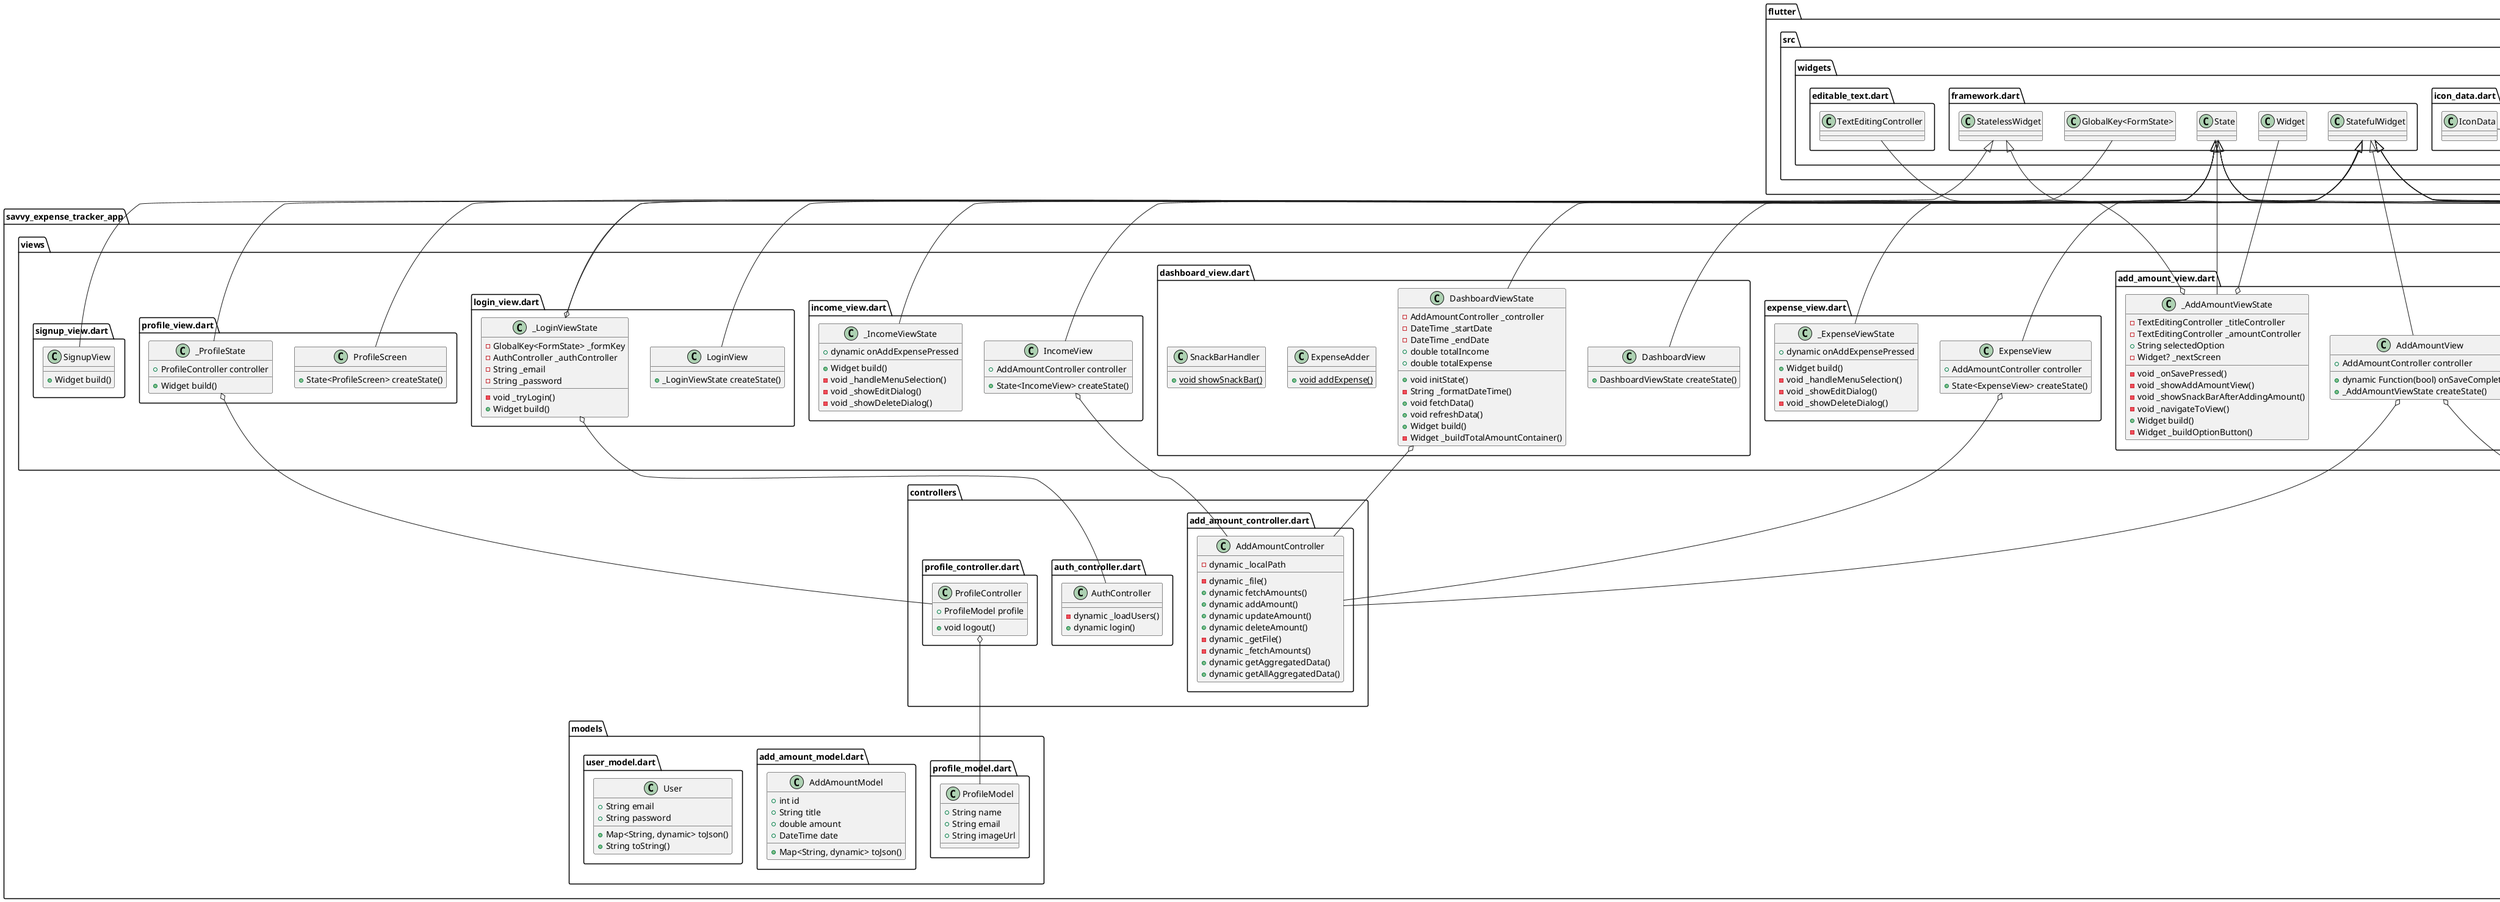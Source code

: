 @startuml
set namespaceSeparator ::

class "savvy_expense_tracker_app::controllers::add_amount_controller.dart::AddAmountController" {
  -dynamic _localPath
  -dynamic _file()
  +dynamic fetchAmounts()
  +dynamic addAmount()
  +dynamic updateAmount()
  +dynamic deleteAmount()
  -dynamic _getFile()
  -dynamic _fetchAmounts()
  +dynamic getAggregatedData()
  +dynamic getAllAggregatedData()
}

class "savvy_expense_tracker_app::controllers::auth_controller.dart::AuthController" {
  -dynamic _loadUsers()
  +dynamic login()
}

class "savvy_expense_tracker_app::controllers::profile_controller.dart::ProfileController" {
  +ProfileModel profile
  +void logout()
}

"savvy_expense_tracker_app::controllers::profile_controller.dart::ProfileController" o-- "savvy_expense_tracker_app::models::profile_model.dart::ProfileModel"

class "savvy_expense_tracker_app::main.dart::MyApp" {
  +State<MyApp> createState()
}

"flutter::src::widgets::framework.dart::StatefulWidget" <|-- "savvy_expense_tracker_app::main.dart::MyApp"

class "savvy_expense_tracker_app::main.dart::_MyAppState" {
  +Widget build()
}

"flutter::src::widgets::framework.dart::State" <|-- "savvy_expense_tracker_app::main.dart::_MyAppState"

class "savvy_expense_tracker_app::models::add_amount_model.dart::AddAmountModel" {
  +int id
  +String title
  +double amount
  +DateTime date
  +Map<String, dynamic> toJson()
}

class "savvy_expense_tracker_app::models::profile_model.dart::ProfileModel" {
  +String name
  +String email
  +String imageUrl
}

class "savvy_expense_tracker_app::models::user_model.dart::User" {
  +String email
  +String password
  +Map<String, dynamic> toJson()
  +String toString()
}

class "savvy_expense_tracker_app::views::add_amount_view.dart::AddAmountView" {
  +AddAmountController controller
  +dynamic Function(bool) onSaveComplete
  +_AddAmountViewState createState()
}

"savvy_expense_tracker_app::views::add_amount_view.dart::AddAmountView" o-- "savvy_expense_tracker_app::controllers::add_amount_controller.dart::AddAmountController"
"savvy_expense_tracker_app::views::add_amount_view.dart::AddAmountView" o-- "null::dynamic Function(bool)"
"flutter::src::widgets::framework.dart::StatefulWidget" <|-- "savvy_expense_tracker_app::views::add_amount_view.dart::AddAmountView"

class "savvy_expense_tracker_app::views::add_amount_view.dart::_AddAmountViewState" {
  -TextEditingController _titleController
  -TextEditingController _amountController
  +String selectedOption
  -Widget? _nextScreen
  -void _onSavePressed()
  -void _showAddAmountView()
  -void _showSnackBarAfterAddingAmount()
  -void _navigateToView()
  +Widget build()
  -Widget _buildOptionButton()
}

"savvy_expense_tracker_app::views::add_amount_view.dart::_AddAmountViewState" o-- "flutter::src::widgets::editable_text.dart::TextEditingController"
"savvy_expense_tracker_app::views::add_amount_view.dart::_AddAmountViewState" o-- "flutter::src::widgets::framework.dart::Widget"
"flutter::src::widgets::framework.dart::State" <|-- "savvy_expense_tracker_app::views::add_amount_view.dart::_AddAmountViewState"

class "savvy_expense_tracker_app::views::dashboard_view.dart::DashboardView" {
  +DashboardViewState createState()
}

"flutter::src::widgets::framework.dart::StatefulWidget" <|-- "savvy_expense_tracker_app::views::dashboard_view.dart::DashboardView"

class "savvy_expense_tracker_app::views::dashboard_view.dart::DashboardViewState" {
  -AddAmountController _controller
  -DateTime _startDate
  -DateTime _endDate
  +double totalIncome
  +double totalExpense
  +void initState()
  -String _formatDateTime()
  +void fetchData()
  +void refreshData()
  +Widget build()
  -Widget _buildTotalAmountContainer()
}

"savvy_expense_tracker_app::views::dashboard_view.dart::DashboardViewState" o-- "savvy_expense_tracker_app::controllers::add_amount_controller.dart::AddAmountController"
"flutter::src::widgets::framework.dart::State" <|-- "savvy_expense_tracker_app::views::dashboard_view.dart::DashboardViewState"

class "savvy_expense_tracker_app::views::dashboard_view.dart::ExpenseAdder" {
  {static} +void addExpense()
}

class "savvy_expense_tracker_app::views::dashboard_view.dart::SnackBarHandler" {
  {static} +void showSnackBar()
}

class "savvy_expense_tracker_app::views::edit_profile_view.dart::EditProfileScreen" {
  +_EditProfileScreenState createState()
}

"flutter::src::widgets::framework.dart::StatefulWidget" <|-- "savvy_expense_tracker_app::views::edit_profile_view.dart::EditProfileScreen"

class "savvy_expense_tracker_app::views::edit_profile_view.dart::_EditProfileScreenState" {
  +DateTime? selectedDate
  +String? selectedGender
  -File? _image
  +List<String> genderOptions
  -dynamic _getImageFromGallery()
  +Widget build()
}

"savvy_expense_tracker_app::views::edit_profile_view.dart::_EditProfileScreenState" o-- "dart::io::File"
"flutter::src::widgets::framework.dart::State" <|-- "savvy_expense_tracker_app::views::edit_profile_view.dart::_EditProfileScreenState"

class "savvy_expense_tracker_app::views::expense_view.dart::ExpenseView" {
  +AddAmountController controller
  +State<ExpenseView> createState()
}

"savvy_expense_tracker_app::views::expense_view.dart::ExpenseView" o-- "savvy_expense_tracker_app::controllers::add_amount_controller.dart::AddAmountController"
"flutter::src::widgets::framework.dart::StatefulWidget" <|-- "savvy_expense_tracker_app::views::expense_view.dart::ExpenseView"

class "savvy_expense_tracker_app::views::expense_view.dart::_ExpenseViewState" {
  +dynamic onAddExpensePressed
  +Widget build()
  -void _handleMenuSelection()
  -void _showEditDialog()
  -void _showDeleteDialog()
}

"flutter::src::widgets::framework.dart::State" <|-- "savvy_expense_tracker_app::views::expense_view.dart::_ExpenseViewState"

class "savvy_expense_tracker_app::views::income_view.dart::IncomeView" {
  +AddAmountController controller
  +State<IncomeView> createState()
}

"savvy_expense_tracker_app::views::income_view.dart::IncomeView" o-- "savvy_expense_tracker_app::controllers::add_amount_controller.dart::AddAmountController"
"flutter::src::widgets::framework.dart::StatefulWidget" <|-- "savvy_expense_tracker_app::views::income_view.dart::IncomeView"

class "savvy_expense_tracker_app::views::income_view.dart::_IncomeViewState" {
  +dynamic onAddExpensePressed
  +Widget build()
  -void _handleMenuSelection()
  -void _showEditDialog()
  -void _showDeleteDialog()
}

"flutter::src::widgets::framework.dart::State" <|-- "savvy_expense_tracker_app::views::income_view.dart::_IncomeViewState"

class "savvy_expense_tracker_app::views::login_view.dart::LoginView" {
  +_LoginViewState createState()
}

"flutter::src::widgets::framework.dart::StatefulWidget" <|-- "savvy_expense_tracker_app::views::login_view.dart::LoginView"

class "savvy_expense_tracker_app::views::login_view.dart::_LoginViewState" {
  -GlobalKey<FormState> _formKey
  -AuthController _authController
  -String _email
  -String _password
  -void _tryLogin()
  +Widget build()
}

"savvy_expense_tracker_app::views::login_view.dart::_LoginViewState" o-- "flutter::src::widgets::framework.dart::GlobalKey<FormState>"
"savvy_expense_tracker_app::views::login_view.dart::_LoginViewState" o-- "savvy_expense_tracker_app::controllers::auth_controller.dart::AuthController"
"flutter::src::widgets::framework.dart::State" <|-- "savvy_expense_tracker_app::views::login_view.dart::_LoginViewState"

class "savvy_expense_tracker_app::views::profile_view.dart::ProfileScreen" {
  +State<ProfileScreen> createState()
}

"flutter::src::widgets::framework.dart::StatefulWidget" <|-- "savvy_expense_tracker_app::views::profile_view.dart::ProfileScreen"

class "savvy_expense_tracker_app::views::profile_view.dart::_ProfileState" {
  +ProfileController controller
  +Widget build()
}

"savvy_expense_tracker_app::views::profile_view.dart::_ProfileState" o-- "savvy_expense_tracker_app::controllers::profile_controller.dart::ProfileController"
"flutter::src::widgets::framework.dart::State" <|-- "savvy_expense_tracker_app::views::profile_view.dart::_ProfileState"

class "savvy_expense_tracker_app::views::signup_view.dart::SignupView" {
  +Widget build()
}

"flutter::src::widgets::framework.dart::StatelessWidget" <|-- "savvy_expense_tracker_app::views::signup_view.dart::SignupView"

class "savvy_expense_tracker_app::widgets::bar_chart_widget.dart::BarChartWidget" {
  +Map<String, double> data
  +bool isIncome
  +State<BarChartWidget> createState()
}

"flutter::src::widgets::framework.dart::StatefulWidget" <|-- "savvy_expense_tracker_app::widgets::bar_chart_widget.dart::BarChartWidget"

class "savvy_expense_tracker_app::widgets::bar_chart_widget.dart::_BarChartWidgetState" {
  +Widget build()
}

"flutter::src::widgets::framework.dart::State" <|-- "savvy_expense_tracker_app::widgets::bar_chart_widget.dart::_BarChartWidgetState"

class "savvy_expense_tracker_app::widgets::combination_bar_chart_widget.dart::CombinationBarChartWidget" {
  +double totalIncome
  +double totalExpense
  +double profit
  +State<CombinationBarChartWidget> createState()
}

"flutter::src::widgets::framework.dart::StatefulWidget" <|-- "savvy_expense_tracker_app::widgets::combination_bar_chart_widget.dart::CombinationBarChartWidget"

class "savvy_expense_tracker_app::widgets::combination_bar_chart_widget.dart::_CombinationBarChartWidgetState" {
  +Widget build()
}

"flutter::src::widgets::framework.dart::State" <|-- "savvy_expense_tracker_app::widgets::combination_bar_chart_widget.dart::_CombinationBarChartWidgetState"

class "savvy_expense_tracker_app::widgets::horizontal_boxes.dart::HorizontalMagazine" {
  +State<HorizontalMagazine> createState()
}

"flutter::src::widgets::framework.dart::StatefulWidget" <|-- "savvy_expense_tracker_app::widgets::horizontal_boxes.dart::HorizontalMagazine"

class "savvy_expense_tracker_app::widgets::horizontal_boxes.dart::_HorizontalMagazineState" {
  +List<String> boxLabels
  +List<Color> boxColors
  +Widget build()
}
"savvy_expense_tracker_app::widgets::list_in_pf_widget.dart::ListInPFWidget" o-- "flutter::src::widgets::icon_data.dart::IconData"
"savvy_expense_tracker_app::widgets::list_in_pf_widget.dart::ListInPFWidget" o-- "dart::ui::void Function()"
"savvy_expense_tracker_app::widgets::list_in_pf_widget.dart::ListInPFWidget" o-- "dart::ui::Color"
"flutter::src::widgets::framework.dart::StatelessWidget" <|-- "savvy_expense_tracker_app::widgets::list_in_pf_widget.dart::ListInPFWidget"


@enduml
